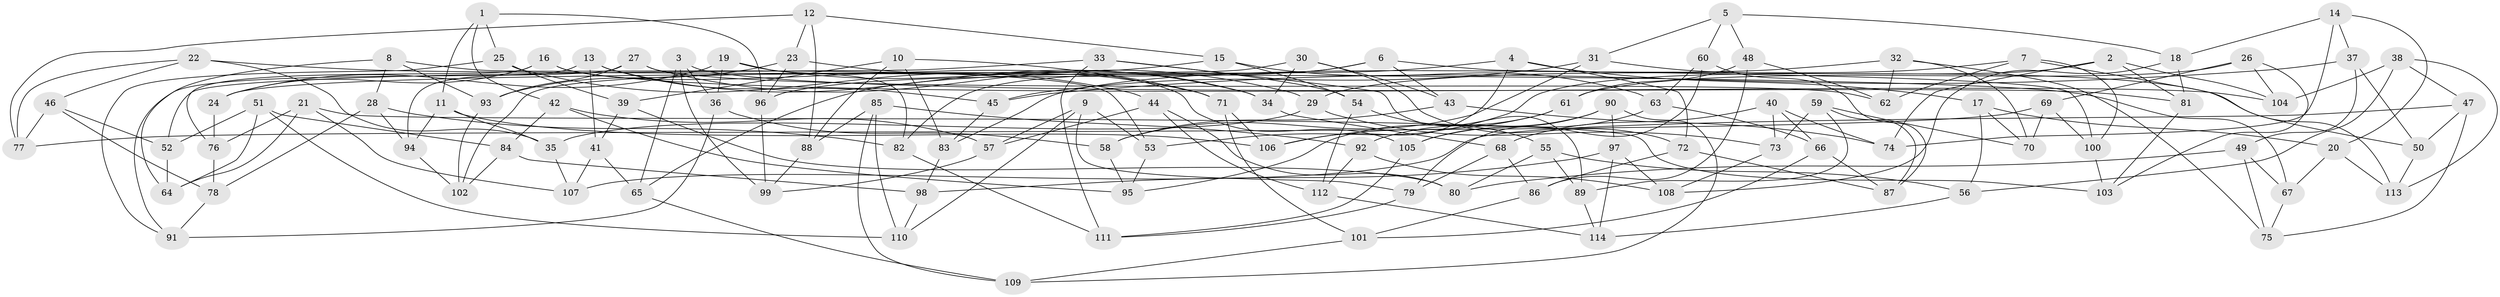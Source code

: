 // Generated by graph-tools (version 1.1) at 2025/26/03/09/25 03:26:59]
// undirected, 114 vertices, 228 edges
graph export_dot {
graph [start="1"]
  node [color=gray90,style=filled];
  1;
  2;
  3;
  4;
  5;
  6;
  7;
  8;
  9;
  10;
  11;
  12;
  13;
  14;
  15;
  16;
  17;
  18;
  19;
  20;
  21;
  22;
  23;
  24;
  25;
  26;
  27;
  28;
  29;
  30;
  31;
  32;
  33;
  34;
  35;
  36;
  37;
  38;
  39;
  40;
  41;
  42;
  43;
  44;
  45;
  46;
  47;
  48;
  49;
  50;
  51;
  52;
  53;
  54;
  55;
  56;
  57;
  58;
  59;
  60;
  61;
  62;
  63;
  64;
  65;
  66;
  67;
  68;
  69;
  70;
  71;
  72;
  73;
  74;
  75;
  76;
  77;
  78;
  79;
  80;
  81;
  82;
  83;
  84;
  85;
  86;
  87;
  88;
  89;
  90;
  91;
  92;
  93;
  94;
  95;
  96;
  97;
  98;
  99;
  100;
  101;
  102;
  103;
  104;
  105;
  106;
  107;
  108;
  109;
  110;
  111;
  112;
  113;
  114;
  1 -- 96;
  1 -- 11;
  1 -- 25;
  1 -- 42;
  2 -- 74;
  2 -- 104;
  2 -- 53;
  2 -- 81;
  3 -- 99;
  3 -- 65;
  3 -- 81;
  3 -- 36;
  4 -- 65;
  4 -- 106;
  4 -- 72;
  4 -- 17;
  5 -- 60;
  5 -- 48;
  5 -- 18;
  5 -- 31;
  6 -- 82;
  6 -- 43;
  6 -- 100;
  6 -- 96;
  7 -- 100;
  7 -- 113;
  7 -- 29;
  7 -- 62;
  8 -- 64;
  8 -- 28;
  8 -- 93;
  8 -- 53;
  9 -- 57;
  9 -- 53;
  9 -- 110;
  9 -- 79;
  10 -- 83;
  10 -- 88;
  10 -- 39;
  10 -- 71;
  11 -- 35;
  11 -- 94;
  11 -- 106;
  12 -- 77;
  12 -- 23;
  12 -- 15;
  12 -- 88;
  13 -- 45;
  13 -- 34;
  13 -- 41;
  13 -- 94;
  14 -- 20;
  14 -- 74;
  14 -- 37;
  14 -- 18;
  15 -- 63;
  15 -- 54;
  15 -- 24;
  16 -- 76;
  16 -- 105;
  16 -- 24;
  16 -- 104;
  17 -- 70;
  17 -- 56;
  17 -- 20;
  18 -- 81;
  18 -- 108;
  19 -- 82;
  19 -- 24;
  19 -- 36;
  19 -- 71;
  20 -- 113;
  20 -- 67;
  21 -- 103;
  21 -- 64;
  21 -- 76;
  21 -- 107;
  22 -- 67;
  22 -- 77;
  22 -- 46;
  22 -- 35;
  23 -- 96;
  23 -- 93;
  23 -- 34;
  24 -- 76;
  25 -- 44;
  25 -- 91;
  25 -- 39;
  26 -- 61;
  26 -- 69;
  26 -- 104;
  26 -- 103;
  27 -- 29;
  27 -- 93;
  27 -- 62;
  27 -- 91;
  28 -- 94;
  28 -- 82;
  28 -- 78;
  29 -- 35;
  29 -- 73;
  30 -- 72;
  30 -- 43;
  30 -- 102;
  30 -- 34;
  31 -- 58;
  31 -- 45;
  31 -- 50;
  32 -- 75;
  32 -- 70;
  32 -- 62;
  32 -- 83;
  33 -- 54;
  33 -- 52;
  33 -- 111;
  33 -- 89;
  34 -- 68;
  35 -- 107;
  36 -- 58;
  36 -- 91;
  37 -- 50;
  37 -- 49;
  37 -- 45;
  38 -- 56;
  38 -- 113;
  38 -- 47;
  38 -- 104;
  39 -- 41;
  39 -- 80;
  40 -- 68;
  40 -- 73;
  40 -- 66;
  40 -- 74;
  41 -- 107;
  41 -- 65;
  42 -- 95;
  42 -- 57;
  42 -- 84;
  43 -- 74;
  43 -- 58;
  44 -- 57;
  44 -- 80;
  44 -- 112;
  45 -- 83;
  46 -- 78;
  46 -- 52;
  46 -- 77;
  47 -- 107;
  47 -- 75;
  47 -- 50;
  48 -- 62;
  48 -- 61;
  48 -- 86;
  49 -- 75;
  49 -- 67;
  49 -- 80;
  50 -- 113;
  51 -- 52;
  51 -- 84;
  51 -- 110;
  51 -- 64;
  52 -- 64;
  53 -- 95;
  54 -- 112;
  54 -- 55;
  55 -- 80;
  55 -- 89;
  55 -- 56;
  56 -- 114;
  57 -- 99;
  58 -- 95;
  59 -- 89;
  59 -- 73;
  59 -- 87;
  59 -- 70;
  60 -- 87;
  60 -- 79;
  60 -- 63;
  61 -- 95;
  61 -- 106;
  63 -- 105;
  63 -- 66;
  65 -- 109;
  66 -- 87;
  66 -- 101;
  67 -- 75;
  68 -- 86;
  68 -- 79;
  69 -- 77;
  69 -- 70;
  69 -- 100;
  71 -- 106;
  71 -- 101;
  72 -- 86;
  72 -- 87;
  73 -- 108;
  76 -- 78;
  78 -- 91;
  79 -- 111;
  81 -- 103;
  82 -- 111;
  83 -- 98;
  84 -- 98;
  84 -- 102;
  85 -- 109;
  85 -- 92;
  85 -- 88;
  85 -- 110;
  86 -- 101;
  88 -- 99;
  89 -- 114;
  90 -- 92;
  90 -- 105;
  90 -- 97;
  90 -- 109;
  92 -- 108;
  92 -- 112;
  93 -- 102;
  94 -- 102;
  96 -- 99;
  97 -- 108;
  97 -- 114;
  97 -- 98;
  98 -- 110;
  100 -- 103;
  101 -- 109;
  105 -- 111;
  112 -- 114;
}
